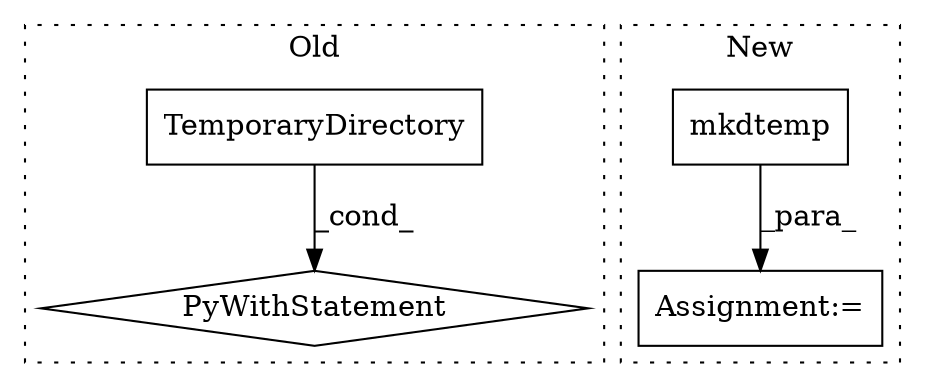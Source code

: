 digraph G {
subgraph cluster0 {
1 [label="PyWithStatement" a="104" s="1384,1423" l="10,2" shape="diamond"];
4 [label="TemporaryDirectory" a="32" s="1403" l="20" shape="box"];
label = "Old";
style="dotted";
}
subgraph cluster1 {
2 [label="mkdtemp" a="32" s="1463" l="9" shape="box"];
3 [label="Assignment:=" a="7" s="1453" l="1" shape="box"];
label = "New";
style="dotted";
}
2 -> 3 [label="_para_"];
4 -> 1 [label="_cond_"];
}